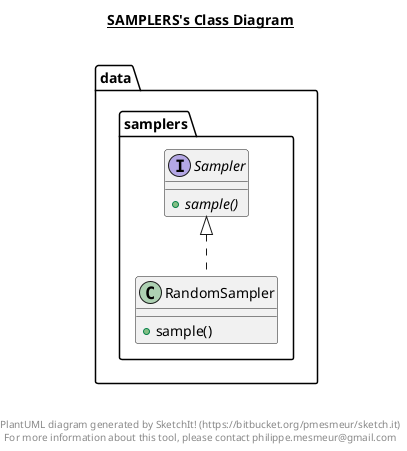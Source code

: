 @startuml

title __SAMPLERS's Class Diagram__\n

  namespace data {
    namespace samplers {
      class data.samplers.RandomSampler {
          + sample()
      }
    }
  }
  

  namespace data {
    namespace samplers {
      interface data.samplers.Sampler {
          {abstract} + sample()
      }
    }
  }
  

  data.samplers.RandomSampler .up.|> data.samplers.Sampler


right footer


PlantUML diagram generated by SketchIt! (https://bitbucket.org/pmesmeur/sketch.it)
For more information about this tool, please contact philippe.mesmeur@gmail.com
endfooter

@enduml
